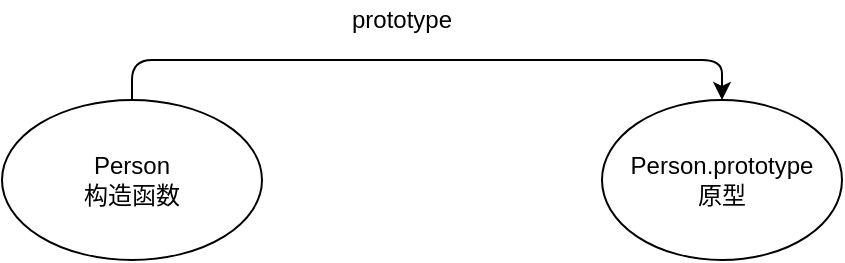 <mxfile version="13.1.3" pages="2">
    <diagram id="6hGFLwfOUW9BJ-s0fimq" name="Page-1">
        <mxGraphModel dx="1236" dy="792" grid="1" gridSize="10" guides="1" tooltips="1" connect="1" arrows="1" fold="1" page="1" pageScale="1" pageWidth="827" pageHeight="1169" math="0" shadow="0">
            <root>
                <mxCell id="0"/>
                <mxCell id="1" parent="0"/>
                <mxCell id="7" value="Person&lt;br&gt;构造函数" style="ellipse;whiteSpace=wrap;html=1;" vertex="1" parent="1">
                    <mxGeometry x="80" y="160" width="130" height="80" as="geometry"/>
                </mxCell>
                <mxCell id="8" value="Person.prototype&lt;br&gt;原型" style="ellipse;whiteSpace=wrap;html=1;" vertex="1" parent="1">
                    <mxGeometry x="380" y="160" width="120" height="80" as="geometry"/>
                </mxCell>
                <mxCell id="18" value="" style="edgeStyle=elbowEdgeStyle;elbow=horizontal;endArrow=classic;html=1;exitX=0.5;exitY=0;exitDx=0;exitDy=0;entryX=0.5;entryY=0;entryDx=0;entryDy=0;" edge="1" parent="1" source="7" target="8">
                    <mxGeometry width="50" height="50" relative="1" as="geometry">
                        <mxPoint x="140" y="140" as="sourcePoint"/>
                        <mxPoint x="440" y="120" as="targetPoint"/>
                        <Array as="points">
                            <mxPoint x="420" y="140"/>
                            <mxPoint x="440" y="150"/>
                            <mxPoint x="140" y="130"/>
                        </Array>
                    </mxGeometry>
                </mxCell>
                <mxCell id="19" value="prototype" style="text;html=1;strokeColor=none;fillColor=none;align=center;verticalAlign=middle;whiteSpace=wrap;rounded=0;" vertex="1" parent="1">
                    <mxGeometry x="260" y="110" width="40" height="20" as="geometry"/>
                </mxCell>
            </root>
        </mxGraphModel>
    </diagram>
    <diagram id="YAf5hss5xR6fQ4djpWzy" name="第 2 页">
        &#xa;        &#xa;        &#xa;        
        <mxGraphModel dx="996" dy="792" grid="1" gridSize="10" guides="1" tooltips="1" connect="1" arrows="1" fold="1" page="1" pageScale="1" pageWidth="827" pageHeight="1169" math="0" shadow="0">
            &#xa;            &#xa;            &#xa;            
            <root>
                &#xa;                &#xa;                &#xa;                
                <mxCell id="_VWC0r2iRdr6Les_3klV-0"/>
                &#xa;                &#xa;                &#xa;                
                <mxCell id="_VWC0r2iRdr6Les_3klV-1" parent="_VWC0r2iRdr6Les_3klV-0"/>
                &#xa;                &#xa;            &#xa;            
            </root>
            &#xa;            &#xa;        &#xa;        
        </mxGraphModel>
        &#xa;        &#xa;    &#xa;    
    </diagram>
</mxfile>